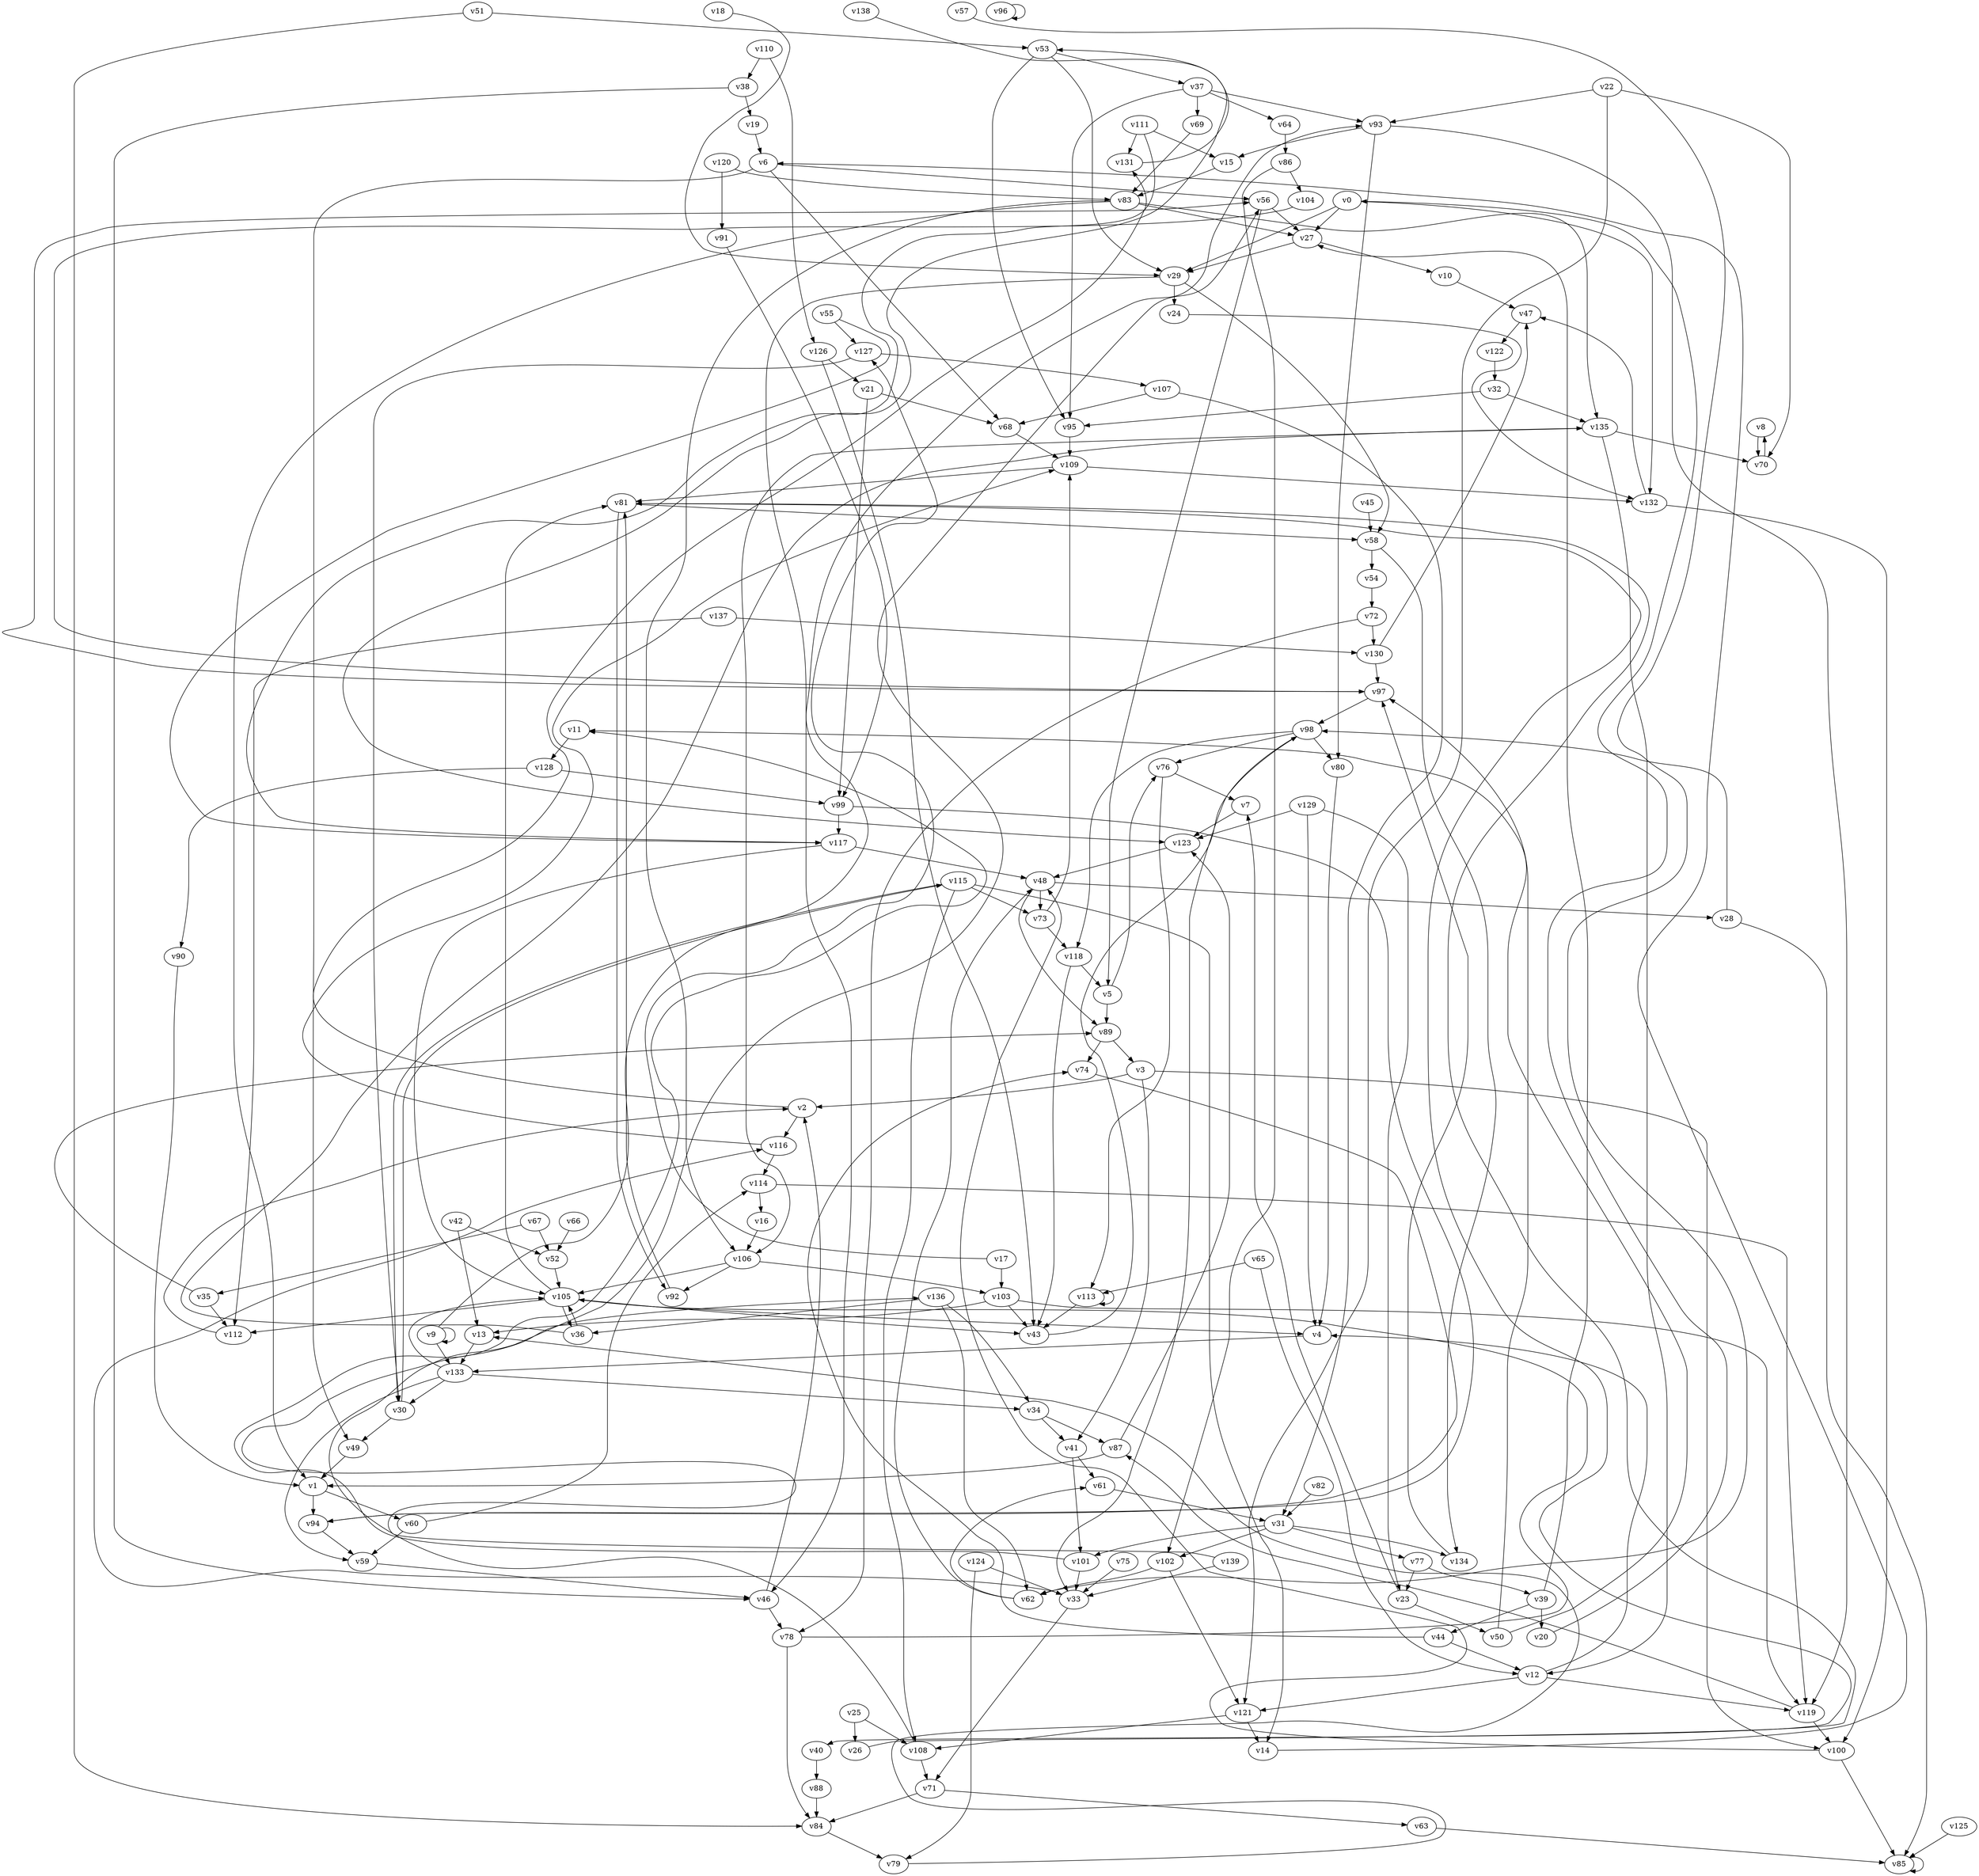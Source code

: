 // Benchmark game 205 - 140 vertices
// time_bound: 54
// targets: v61
digraph G {
    v0 [name="v0", player=1];
    v1 [name="v1", player=0];
    v2 [name="v2", player=0];
    v3 [name="v3", player=0];
    v4 [name="v4", player=1];
    v5 [name="v5", player=1];
    v6 [name="v6", player=1];
    v7 [name="v7", player=0];
    v8 [name="v8", player=1];
    v9 [name="v9", player=0];
    v10 [name="v10", player=1];
    v11 [name="v11", player=1];
    v12 [name="v12", player=1];
    v13 [name="v13", player=1];
    v14 [name="v14", player=0];
    v15 [name="v15", player=1];
    v16 [name="v16", player=1];
    v17 [name="v17", player=1];
    v18 [name="v18", player=0];
    v19 [name="v19", player=0];
    v20 [name="v20", player=1];
    v21 [name="v21", player=1];
    v22 [name="v22", player=1];
    v23 [name="v23", player=0];
    v24 [name="v24", player=0];
    v25 [name="v25", player=1];
    v26 [name="v26", player=1];
    v27 [name="v27", player=1];
    v28 [name="v28", player=0];
    v29 [name="v29", player=0];
    v30 [name="v30", player=1];
    v31 [name="v31", player=0];
    v32 [name="v32", player=0];
    v33 [name="v33", player=0];
    v34 [name="v34", player=1];
    v35 [name="v35", player=1];
    v36 [name="v36", player=0];
    v37 [name="v37", player=1];
    v38 [name="v38", player=0];
    v39 [name="v39", player=0];
    v40 [name="v40", player=1];
    v41 [name="v41", player=0];
    v42 [name="v42", player=0];
    v43 [name="v43", player=1];
    v44 [name="v44", player=1];
    v45 [name="v45", player=1];
    v46 [name="v46", player=0];
    v47 [name="v47", player=0];
    v48 [name="v48", player=0];
    v49 [name="v49", player=1];
    v50 [name="v50", player=0];
    v51 [name="v51", player=1];
    v52 [name="v52", player=0];
    v53 [name="v53", player=1];
    v54 [name="v54", player=0];
    v55 [name="v55", player=1];
    v56 [name="v56", player=1];
    v57 [name="v57", player=0];
    v58 [name="v58", player=1];
    v59 [name="v59", player=0];
    v60 [name="v60", player=0];
    v61 [name="v61", player=0, target=1];
    v62 [name="v62", player=0];
    v63 [name="v63", player=1];
    v64 [name="v64", player=1];
    v65 [name="v65", player=1];
    v66 [name="v66", player=1];
    v67 [name="v67", player=0];
    v68 [name="v68", player=0];
    v69 [name="v69", player=1];
    v70 [name="v70", player=1];
    v71 [name="v71", player=1];
    v72 [name="v72", player=0];
    v73 [name="v73", player=1];
    v74 [name="v74", player=0];
    v75 [name="v75", player=1];
    v76 [name="v76", player=1];
    v77 [name="v77", player=1];
    v78 [name="v78", player=1];
    v79 [name="v79", player=0];
    v80 [name="v80", player=1];
    v81 [name="v81", player=1];
    v82 [name="v82", player=1];
    v83 [name="v83", player=1];
    v84 [name="v84", player=1];
    v85 [name="v85", player=1];
    v86 [name="v86", player=1];
    v87 [name="v87", player=1];
    v88 [name="v88", player=0];
    v89 [name="v89", player=1];
    v90 [name="v90", player=1];
    v91 [name="v91", player=1];
    v92 [name="v92", player=0];
    v93 [name="v93", player=0];
    v94 [name="v94", player=1];
    v95 [name="v95", player=1];
    v96 [name="v96", player=0];
    v97 [name="v97", player=1];
    v98 [name="v98", player=0];
    v99 [name="v99", player=0];
    v100 [name="v100", player=1];
    v101 [name="v101", player=0];
    v102 [name="v102", player=0];
    v103 [name="v103", player=1];
    v104 [name="v104", player=1];
    v105 [name="v105", player=1];
    v106 [name="v106", player=0];
    v107 [name="v107", player=1];
    v108 [name="v108", player=1];
    v109 [name="v109", player=1];
    v110 [name="v110", player=1];
    v111 [name="v111", player=1];
    v112 [name="v112", player=1];
    v113 [name="v113", player=0];
    v114 [name="v114", player=1];
    v115 [name="v115", player=0];
    v116 [name="v116", player=1];
    v117 [name="v117", player=1];
    v118 [name="v118", player=1];
    v119 [name="v119", player=0];
    v120 [name="v120", player=0];
    v121 [name="v121", player=0];
    v122 [name="v122", player=0];
    v123 [name="v123", player=1];
    v124 [name="v124", player=1];
    v125 [name="v125", player=1];
    v126 [name="v126", player=1];
    v127 [name="v127", player=1];
    v128 [name="v128", player=1];
    v129 [name="v129", player=1];
    v130 [name="v130", player=0];
    v131 [name="v131", player=1];
    v132 [name="v132", player=0];
    v133 [name="v133", player=1];
    v134 [name="v134", player=1];
    v135 [name="v135", player=1];
    v136 [name="v136", player=1];
    v137 [name="v137", player=1];
    v138 [name="v138", player=0];
    v139 [name="v139", player=0];

    v0 -> v132;
    v1 -> v94;
    v2 -> v131 [constraint="t < 5"];
    v3 -> v41;
    v4 -> v133;
    v5 -> v89;
    v6 -> v56;
    v7 -> v123;
    v8 -> v70;
    v9 -> v93 [constraint="t mod 5 == 2"];
    v10 -> v47;
    v11 -> v128;
    v12 -> v4;
    v13 -> v133 [constraint="t < 8"];
    v14 -> v6 [constraint="t >= 2"];
    v15 -> v83;
    v16 -> v106;
    v17 -> v127 [constraint="t >= 5"];
    v18 -> v29 [constraint="t mod 3 == 1"];
    v19 -> v6;
    v20 -> v0 [constraint="t < 5"];
    v21 -> v68;
    v22 -> v93;
    v23 -> v50;
    v24 -> v132 [constraint="t mod 2 == 1"];
    v25 -> v26;
    v26 -> v81 [constraint="t >= 3"];
    v27 -> v10;
    v28 -> v98;
    v29 -> v24;
    v30 -> v115 [constraint="t >= 3"];
    v31 -> v77;
    v32 -> v135;
    v33 -> v116 [constraint="t >= 4"];
    v34 -> v41;
    v35 -> v89 [constraint="t mod 5 == 1"];
    v36 -> v135 [constraint="t mod 5 == 1"];
    v37 -> v64;
    v38 -> v19;
    v39 -> v20;
    v40 -> v88;
    v41 -> v61;
    v42 -> v13;
    v43 -> v98 [constraint="t mod 5 == 2"];
    v44 -> v74 [constraint="t < 6"];
    v45 -> v58;
    v46 -> v78;
    v47 -> v122;
    v48 -> v89;
    v49 -> v1;
    v50 -> v11 [constraint="t mod 3 == 0"];
    v51 -> v53;
    v52 -> v105;
    v53 -> v29;
    v54 -> v72;
    v55 -> v117 [constraint="t < 7"];
    v56 -> v27;
    v57 -> v62 [constraint="t < 11"];
    v58 -> v54;
    v59 -> v46;
    v60 -> v114;
    v61 -> v31;
    v62 -> v48;
    v63 -> v85;
    v64 -> v86;
    v65 -> v113;
    v66 -> v52;
    v67 -> v35 [constraint="t < 9"];
    v68 -> v109;
    v69 -> v83;
    v70 -> v8 [constraint="t mod 4 == 0"];
    v71 -> v63;
    v72 -> v78;
    v73 -> v118;
    v74 -> v94 [constraint="t >= 2"];
    v75 -> v33;
    v76 -> v113;
    v77 -> v23;
    v78 -> v105 [constraint="t < 13"];
    v79 -> v13 [constraint="t mod 3 == 1"];
    v80 -> v4;
    v81 -> v40 [constraint="t < 14"];
    v82 -> v31;
    v83 -> v27;
    v84 -> v79;
    v85 -> v85 [constraint="t < 12"];
    v86 -> v104;
    v87 -> v1 [constraint="t < 6"];
    v88 -> v84;
    v89 -> v3;
    v90 -> v1;
    v91 -> v99;
    v92 -> v81;
    v93 -> v119;
    v94 -> v59;
    v95 -> v109;
    v96 -> v96;
    v97 -> v56 [constraint="t >= 2"];
    v98 -> v118;
    v99 -> v94 [constraint="t mod 4 == 0"];
    v100 -> v48 [constraint="t < 8"];
    v101 -> v11 [constraint="t >= 5"];
    v102 -> v121;
    v103 -> v13;
    v104 -> v97 [constraint="t < 5"];
    v105 -> v36;
    v106 -> v103;
    v107 -> v31;
    v108 -> v56 [constraint="t < 14"];
    v109 -> v132;
    v110 -> v126;
    v111 -> v117 [constraint="t mod 2 == 1"];
    v112 -> v2 [constraint="t >= 3"];
    v113 -> v113;
    v114 -> v119;
    v115 -> v14;
    v116 -> v109 [constraint="t < 12"];
    v117 -> v48;
    v118 -> v5;
    v119 -> v87 [constraint="t mod 2 == 1"];
    v120 -> v83;
    v121 -> v14;
    v122 -> v32;
    v123 -> v48;
    v124 -> v79;
    v125 -> v85;
    v126 -> v21;
    v127 -> v107;
    v128 -> v90;
    v129 -> v4;
    v130 -> v47;
    v131 -> v53 [constraint="t >= 5"];
    v132 -> v100;
    v133 -> v30;
    v134 -> v97;
    v135 -> v12;
    v136 -> v36;
    v137 -> v130;
    v138 -> v123 [constraint="t < 7"];
    v139 -> v136 [constraint="t < 14"];
    v128 -> v99;
    v48 -> v73;
    v0 -> v27;
    v107 -> v68;
    v35 -> v112;
    v81 -> v58;
    v117 -> v105;
    v22 -> v121;
    v83 -> v1;
    v136 -> v62;
    v22 -> v70;
    v129 -> v123;
    v37 -> v69;
    v48 -> v28;
    v93 -> v80;
    v103 -> v119;
    v120 -> v91;
    v33 -> v71;
    v129 -> v23;
    v1 -> v60;
    v50 -> v97;
    v62 -> v61;
    v37 -> v95;
    v12 -> v121;
    v37 -> v93;
    v99 -> v117;
    v41 -> v101;
    v133 -> v34;
    v105 -> v4;
    v114 -> v16;
    v101 -> v33;
    v12 -> v119;
    v78 -> v84;
    v29 -> v46;
    v115 -> v108;
    v36 -> v105;
    v109 -> v81;
    v100 -> v85;
    v97 -> v98;
    v102 -> v62;
    v38 -> v46;
    v31 -> v101;
    v83 -> v135;
    v121 -> v108;
    v27 -> v29;
    v53 -> v95;
    v126 -> v43;
    v72 -> v130;
    v39 -> v27;
    v67 -> v52;
    v111 -> v131;
    v28 -> v85;
    v60 -> v59;
    v30 -> v49;
    v3 -> v2;
    v86 -> v102;
    v135 -> v106;
    v106 -> v92;
    v127 -> v30;
    v133 -> v59;
    v113 -> v43;
    v46 -> v2;
    v9 -> v9;
    v0 -> v29;
    v105 -> v81;
    v23 -> v7;
    v132 -> v47;
    v135 -> v70;
    v9 -> v133;
    v21 -> v99;
    v139 -> v33;
    v130 -> v97;
    v2 -> v116;
    v93 -> v15;
    v108 -> v71;
    v42 -> v52;
    v71 -> v84;
    v65 -> v12;
    v111 -> v15;
    v17 -> v103;
    v31 -> v102;
    v81 -> v92;
    v87 -> v123;
    v133 -> v105;
    v124 -> v33;
    v116 -> v114;
    v34 -> v87;
    v105 -> v43;
    v105 -> v112;
    v31 -> v134;
    v118 -> v43;
    v5 -> v76;
    v98 -> v80;
    v73 -> v109;
    v6 -> v49;
    v98 -> v76;
    v3 -> v100;
    v56 -> v5;
    v25 -> v108;
    v83 -> v106;
    v58 -> v134;
    v89 -> v74;
    v110 -> v38;
    v44 -> v12;
    v106 -> v105;
    v76 -> v7;
    v137 -> v112;
    v115 -> v30;
    v51 -> v84;
    v32 -> v95;
    v29 -> v58;
    v55 -> v127;
    v53 -> v37;
    v6 -> v68;
    v39 -> v44;
    v103 -> v43;
    v98 -> v33;
    v119 -> v100;
    v136 -> v34;
    v115 -> v73;
    v77 -> v39;
}
